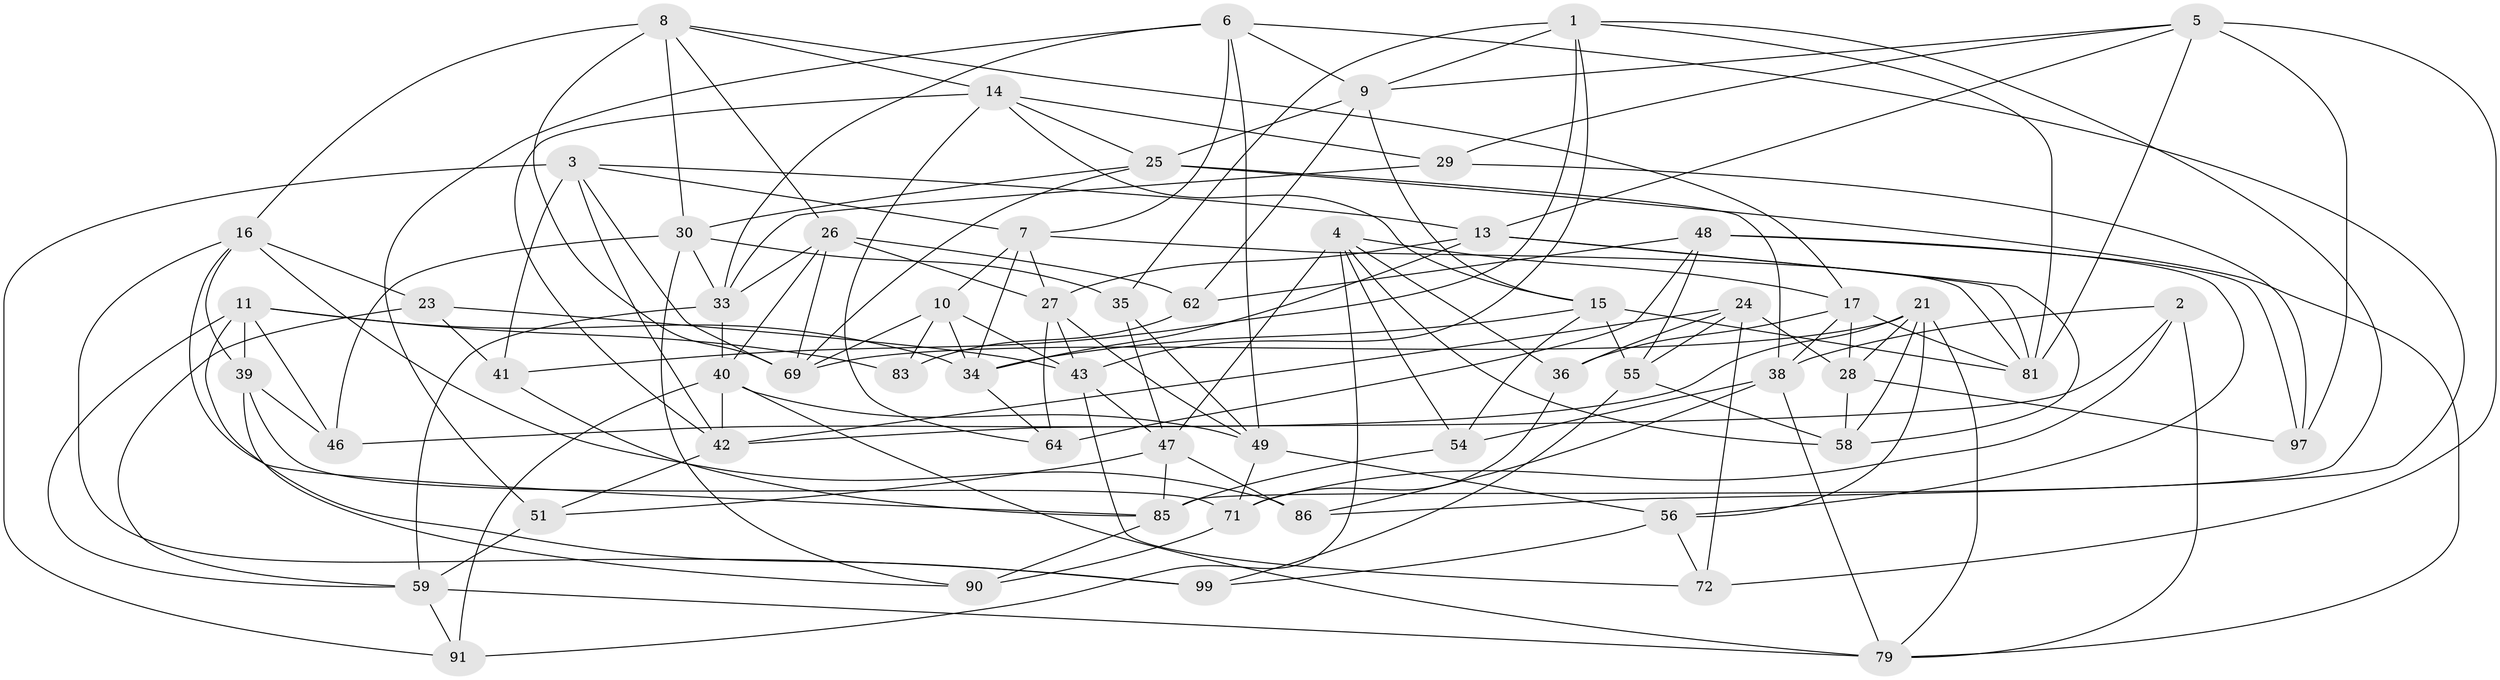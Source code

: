 // original degree distribution, {4: 1.0}
// Generated by graph-tools (version 1.1) at 2025/39/02/21/25 10:39:01]
// undirected, 59 vertices, 154 edges
graph export_dot {
graph [start="1"]
  node [color=gray90,style=filled];
  1 [super="+12"];
  2;
  3 [super="+74"];
  4 [super="+78"];
  5 [super="+32"];
  6 [super="+22"];
  7 [super="+68"];
  8 [super="+19"];
  9 [super="+37"];
  10 [super="+44"];
  11 [super="+20"];
  13 [super="+95"];
  14 [super="+93"];
  15 [super="+92"];
  16 [super="+76"];
  17 [super="+18"];
  21 [super="+52"];
  23;
  24 [super="+94"];
  25 [super="+31"];
  26 [super="+53"];
  27 [super="+67"];
  28 [super="+66"];
  29;
  30 [super="+50"];
  33 [super="+45"];
  34 [super="+65"];
  35;
  36;
  38 [super="+73"];
  39 [super="+87"];
  40 [super="+70"];
  41;
  42 [super="+100"];
  43 [super="+61"];
  46;
  47 [super="+57"];
  48 [super="+63"];
  49 [super="+84"];
  51;
  54;
  55 [super="+60"];
  56 [super="+88"];
  58 [super="+98"];
  59 [super="+96"];
  62;
  64;
  69 [super="+77"];
  71 [super="+75"];
  72;
  79 [super="+80"];
  81 [super="+82"];
  83;
  85 [super="+89"];
  86;
  90;
  91;
  97;
  99;
  1 -- 85;
  1 -- 9;
  1 -- 35;
  1 -- 81;
  1 -- 43;
  1 -- 41;
  2 -- 71;
  2 -- 38;
  2 -- 79;
  2 -- 42;
  3 -- 91;
  3 -- 42;
  3 -- 41;
  3 -- 7;
  3 -- 13;
  3 -- 69;
  4 -- 54;
  4 -- 47;
  4 -- 58;
  4 -- 17;
  4 -- 91;
  4 -- 36;
  5 -- 9;
  5 -- 13;
  5 -- 72;
  5 -- 97;
  5 -- 29;
  5 -- 81;
  6 -- 86;
  6 -- 51;
  6 -- 49;
  6 -- 7;
  6 -- 9;
  6 -- 33;
  7 -- 10;
  7 -- 81;
  7 -- 27;
  7 -- 34;
  8 -- 17;
  8 -- 16;
  8 -- 14;
  8 -- 26;
  8 -- 69;
  8 -- 30;
  9 -- 15;
  9 -- 62;
  9 -- 25;
  10 -- 83 [weight=2];
  10 -- 43;
  10 -- 34;
  10 -- 69;
  11 -- 46;
  11 -- 59;
  11 -- 99;
  11 -- 83;
  11 -- 34;
  11 -- 39;
  13 -- 27;
  13 -- 58;
  13 -- 34;
  13 -- 81;
  14 -- 64;
  14 -- 29;
  14 -- 42;
  14 -- 15;
  14 -- 25;
  15 -- 55;
  15 -- 81;
  15 -- 34;
  15 -- 54;
  16 -- 99;
  16 -- 23;
  16 -- 86;
  16 -- 39;
  16 -- 85;
  17 -- 28;
  17 -- 36;
  17 -- 38;
  17 -- 81;
  21 -- 46;
  21 -- 56;
  21 -- 28;
  21 -- 69;
  21 -- 79;
  21 -- 58;
  23 -- 43;
  23 -- 41;
  23 -- 59;
  24 -- 28 [weight=2];
  24 -- 36;
  24 -- 72;
  24 -- 42;
  24 -- 55;
  25 -- 79;
  25 -- 30;
  25 -- 69;
  25 -- 38;
  26 -- 27;
  26 -- 62;
  26 -- 40;
  26 -- 69;
  26 -- 33;
  27 -- 64;
  27 -- 49;
  27 -- 43;
  28 -- 97;
  28 -- 58;
  29 -- 33;
  29 -- 97;
  30 -- 33;
  30 -- 90;
  30 -- 46;
  30 -- 35;
  33 -- 59;
  33 -- 40;
  34 -- 64;
  35 -- 49;
  35 -- 47;
  36 -- 71;
  38 -- 79;
  38 -- 54;
  38 -- 86;
  39 -- 46;
  39 -- 90;
  39 -- 71 [weight=2];
  40 -- 79;
  40 -- 49;
  40 -- 42;
  40 -- 91;
  41 -- 85;
  42 -- 51;
  43 -- 72;
  43 -- 47;
  47 -- 86;
  47 -- 85;
  47 -- 51;
  48 -- 64;
  48 -- 56 [weight=2];
  48 -- 55;
  48 -- 97;
  48 -- 62;
  49 -- 56;
  49 -- 71;
  51 -- 59;
  54 -- 85;
  55 -- 58 [weight=2];
  55 -- 99;
  56 -- 72;
  56 -- 99;
  59 -- 91;
  59 -- 79;
  62 -- 83;
  71 -- 90;
  85 -- 90;
}
